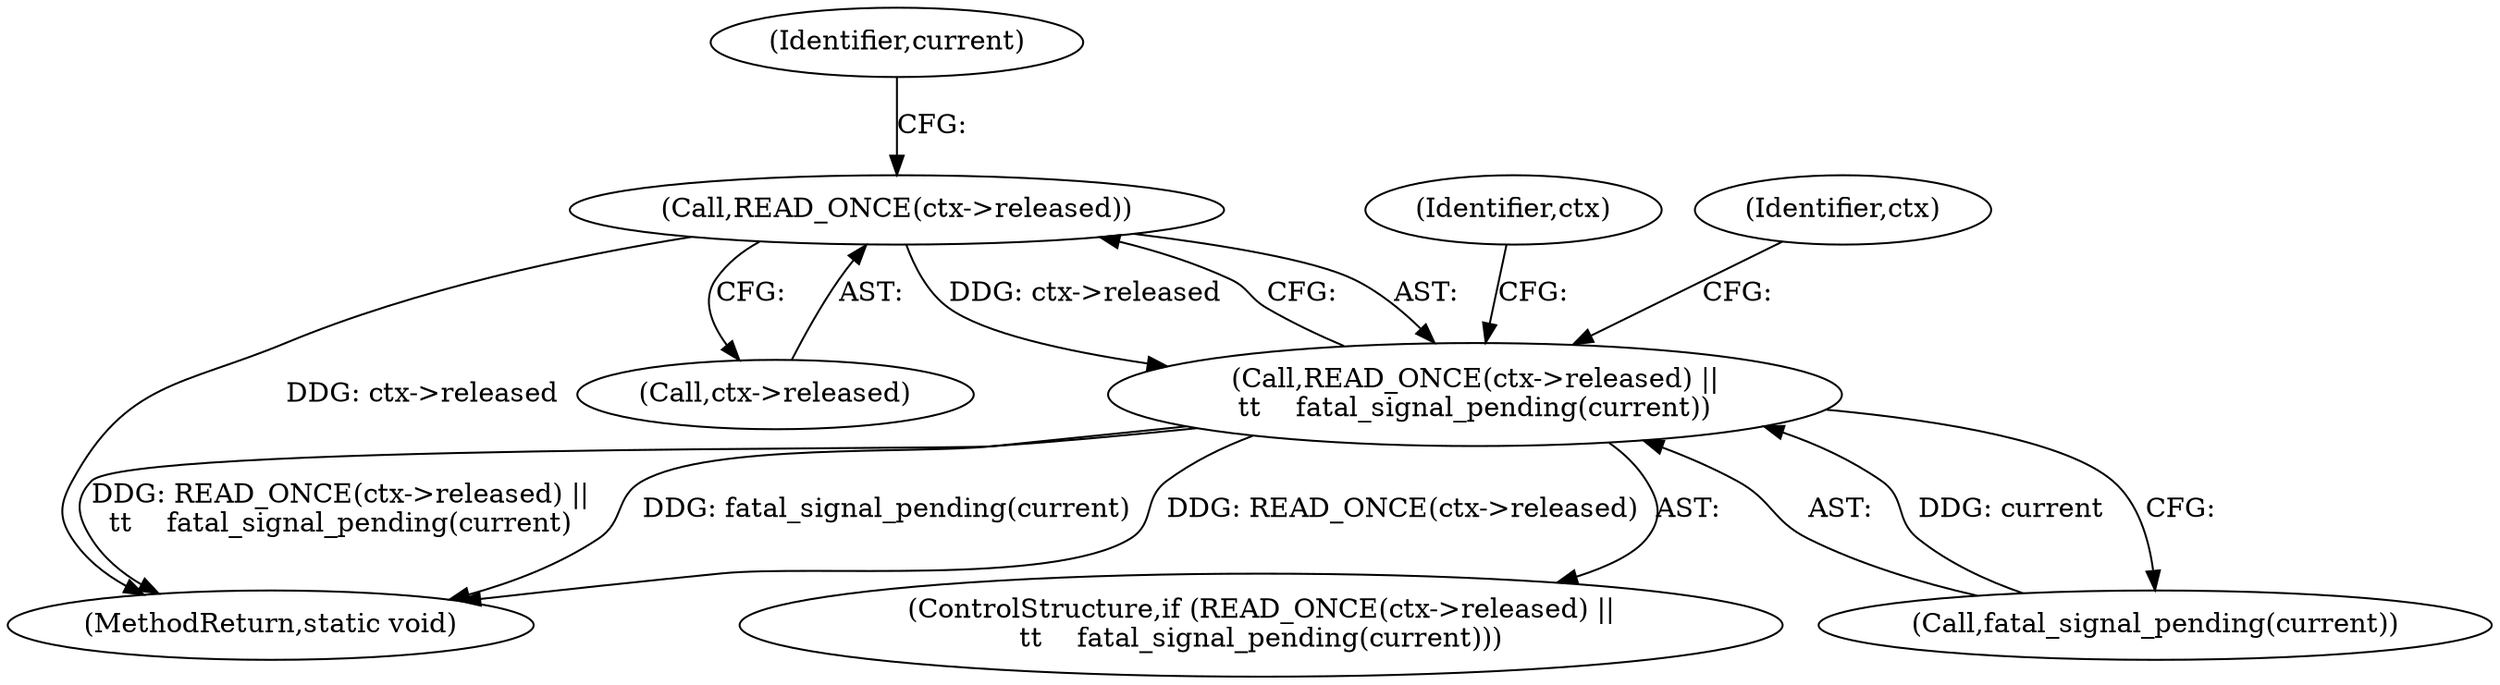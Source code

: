 digraph "0_linux_04f5866e41fb70690e28397487d8bd8eea7d712a_1@pointer" {
"1000163" [label="(Call,READ_ONCE(ctx->released))"];
"1000162" [label="(Call,READ_ONCE(ctx->released) ||\n\t\t    fatal_signal_pending(current))"];
"1000163" [label="(Call,READ_ONCE(ctx->released))"];
"1000173" [label="(Identifier,ctx)"];
"1000300" [label="(MethodReturn,static void)"];
"1000161" [label="(ControlStructure,if (READ_ONCE(ctx->released) ||\n\t\t    fatal_signal_pending(current)))"];
"1000164" [label="(Call,ctx->released)"];
"1000162" [label="(Call,READ_ONCE(ctx->released) ||\n\t\t    fatal_signal_pending(current))"];
"1000167" [label="(Call,fatal_signal_pending(current))"];
"1000168" [label="(Identifier,current)"];
"1000206" [label="(Identifier,ctx)"];
"1000163" -> "1000162"  [label="AST: "];
"1000163" -> "1000164"  [label="CFG: "];
"1000164" -> "1000163"  [label="AST: "];
"1000168" -> "1000163"  [label="CFG: "];
"1000162" -> "1000163"  [label="CFG: "];
"1000163" -> "1000300"  [label="DDG: ctx->released"];
"1000163" -> "1000162"  [label="DDG: ctx->released"];
"1000162" -> "1000161"  [label="AST: "];
"1000162" -> "1000167"  [label="CFG: "];
"1000167" -> "1000162"  [label="AST: "];
"1000173" -> "1000162"  [label="CFG: "];
"1000206" -> "1000162"  [label="CFG: "];
"1000162" -> "1000300"  [label="DDG: fatal_signal_pending(current)"];
"1000162" -> "1000300"  [label="DDG: READ_ONCE(ctx->released)"];
"1000162" -> "1000300"  [label="DDG: READ_ONCE(ctx->released) ||\n\t\t    fatal_signal_pending(current)"];
"1000167" -> "1000162"  [label="DDG: current"];
}
